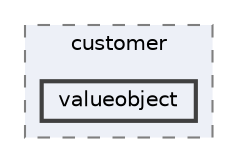 digraph "repository/brm-subscriber/src/main/java/com/sterlite/cal/brm/subscriber/customer/valueobject"
{
 // LATEX_PDF_SIZE
  bgcolor="transparent";
  edge [fontname=Helvetica,fontsize=10,labelfontname=Helvetica,labelfontsize=10];
  node [fontname=Helvetica,fontsize=10,shape=box,height=0.2,width=0.4];
  compound=true
  subgraph clusterdir_ef84e967e032a8d4c55576a3ca95bab5 {
    graph [ bgcolor="#edf0f7", pencolor="grey50", label="customer", fontname=Helvetica,fontsize=10 style="filled,dashed", URL="dir_ef84e967e032a8d4c55576a3ca95bab5.html",tooltip=""]
  dir_a8929ad33cc28cae6642029baa06ccd9 [label="valueobject", fillcolor="#edf0f7", color="grey25", style="filled,bold", URL="dir_a8929ad33cc28cae6642029baa06ccd9.html",tooltip=""];
  }
}
